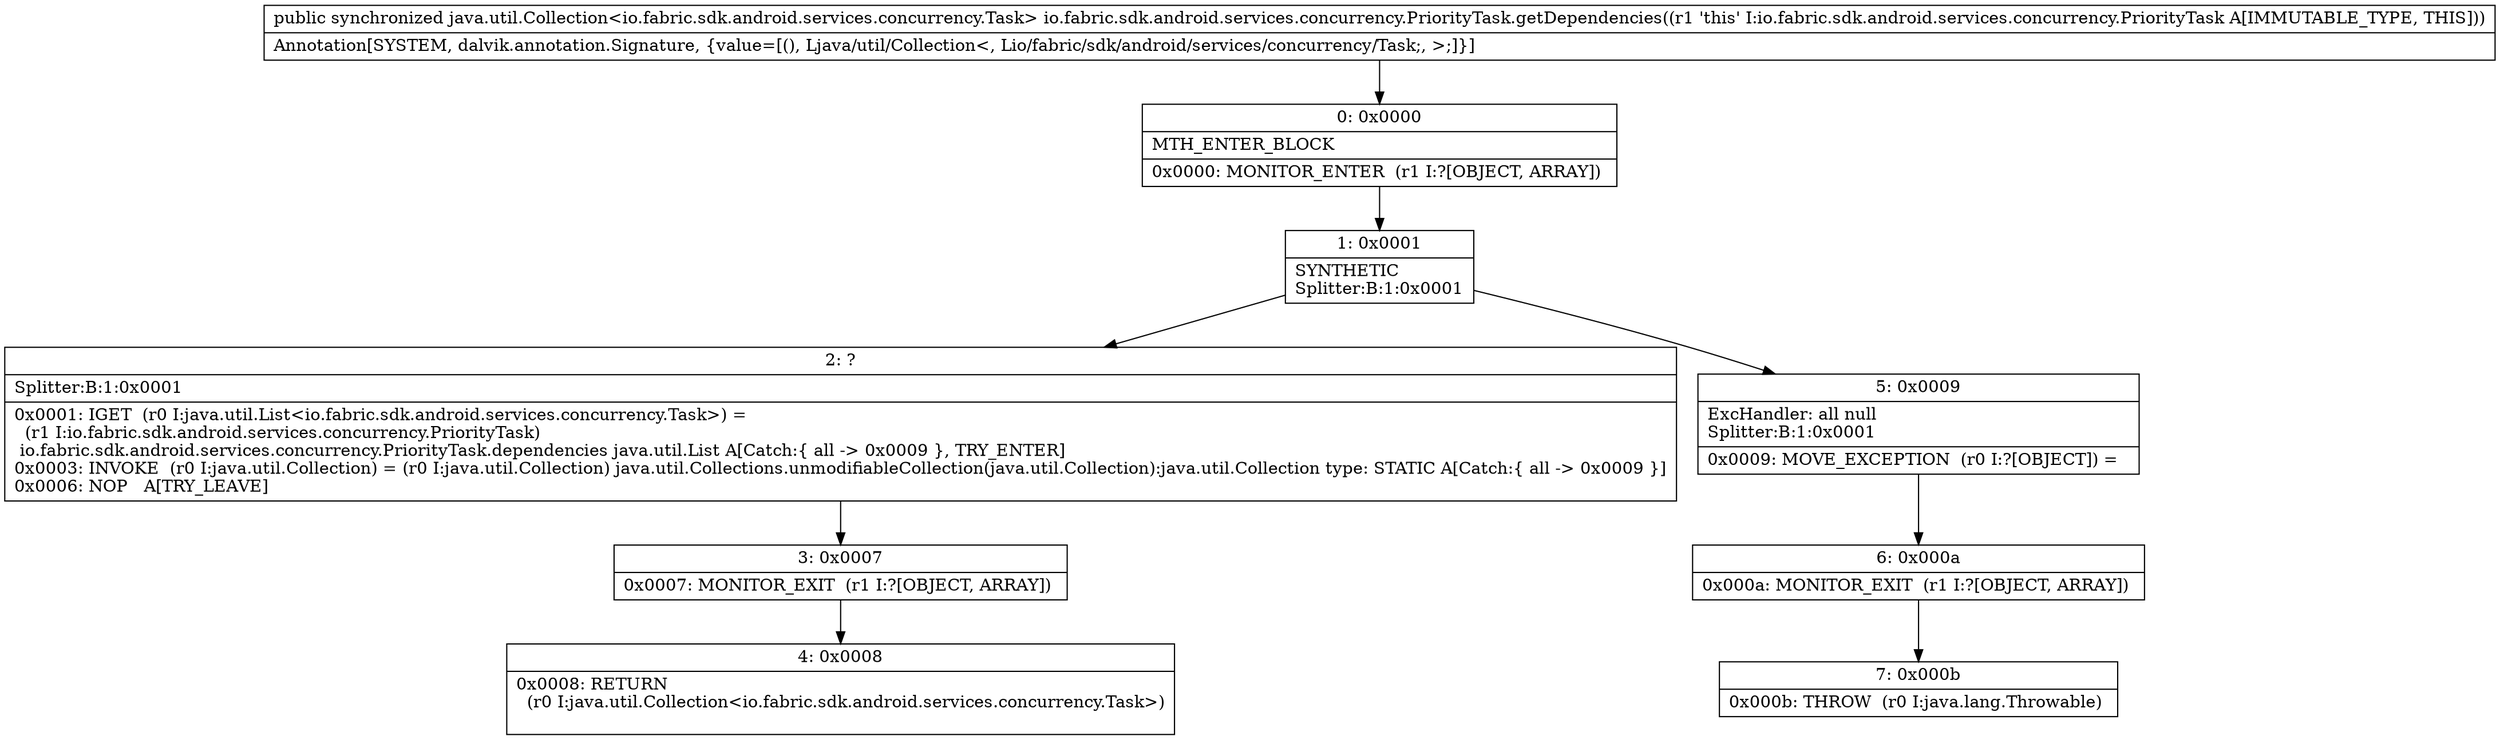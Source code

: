 digraph "CFG forio.fabric.sdk.android.services.concurrency.PriorityTask.getDependencies()Ljava\/util\/Collection;" {
Node_0 [shape=record,label="{0\:\ 0x0000|MTH_ENTER_BLOCK\l|0x0000: MONITOR_ENTER  (r1 I:?[OBJECT, ARRAY]) \l}"];
Node_1 [shape=record,label="{1\:\ 0x0001|SYNTHETIC\lSplitter:B:1:0x0001\l}"];
Node_2 [shape=record,label="{2\:\ ?|Splitter:B:1:0x0001\l|0x0001: IGET  (r0 I:java.util.List\<io.fabric.sdk.android.services.concurrency.Task\>) = \l  (r1 I:io.fabric.sdk.android.services.concurrency.PriorityTask)\l io.fabric.sdk.android.services.concurrency.PriorityTask.dependencies java.util.List A[Catch:\{ all \-\> 0x0009 \}, TRY_ENTER]\l0x0003: INVOKE  (r0 I:java.util.Collection) = (r0 I:java.util.Collection) java.util.Collections.unmodifiableCollection(java.util.Collection):java.util.Collection type: STATIC A[Catch:\{ all \-\> 0x0009 \}]\l0x0006: NOP   A[TRY_LEAVE]\l}"];
Node_3 [shape=record,label="{3\:\ 0x0007|0x0007: MONITOR_EXIT  (r1 I:?[OBJECT, ARRAY]) \l}"];
Node_4 [shape=record,label="{4\:\ 0x0008|0x0008: RETURN  \l  (r0 I:java.util.Collection\<io.fabric.sdk.android.services.concurrency.Task\>)\l \l}"];
Node_5 [shape=record,label="{5\:\ 0x0009|ExcHandler: all null\lSplitter:B:1:0x0001\l|0x0009: MOVE_EXCEPTION  (r0 I:?[OBJECT]) =  \l}"];
Node_6 [shape=record,label="{6\:\ 0x000a|0x000a: MONITOR_EXIT  (r1 I:?[OBJECT, ARRAY]) \l}"];
Node_7 [shape=record,label="{7\:\ 0x000b|0x000b: THROW  (r0 I:java.lang.Throwable) \l}"];
MethodNode[shape=record,label="{public synchronized java.util.Collection\<io.fabric.sdk.android.services.concurrency.Task\> io.fabric.sdk.android.services.concurrency.PriorityTask.getDependencies((r1 'this' I:io.fabric.sdk.android.services.concurrency.PriorityTask A[IMMUTABLE_TYPE, THIS]))  | Annotation[SYSTEM, dalvik.annotation.Signature, \{value=[(), Ljava\/util\/Collection\<, Lio\/fabric\/sdk\/android\/services\/concurrency\/Task;, \>;]\}]\l}"];
MethodNode -> Node_0;
Node_0 -> Node_1;
Node_1 -> Node_2;
Node_1 -> Node_5;
Node_2 -> Node_3;
Node_3 -> Node_4;
Node_5 -> Node_6;
Node_6 -> Node_7;
}

